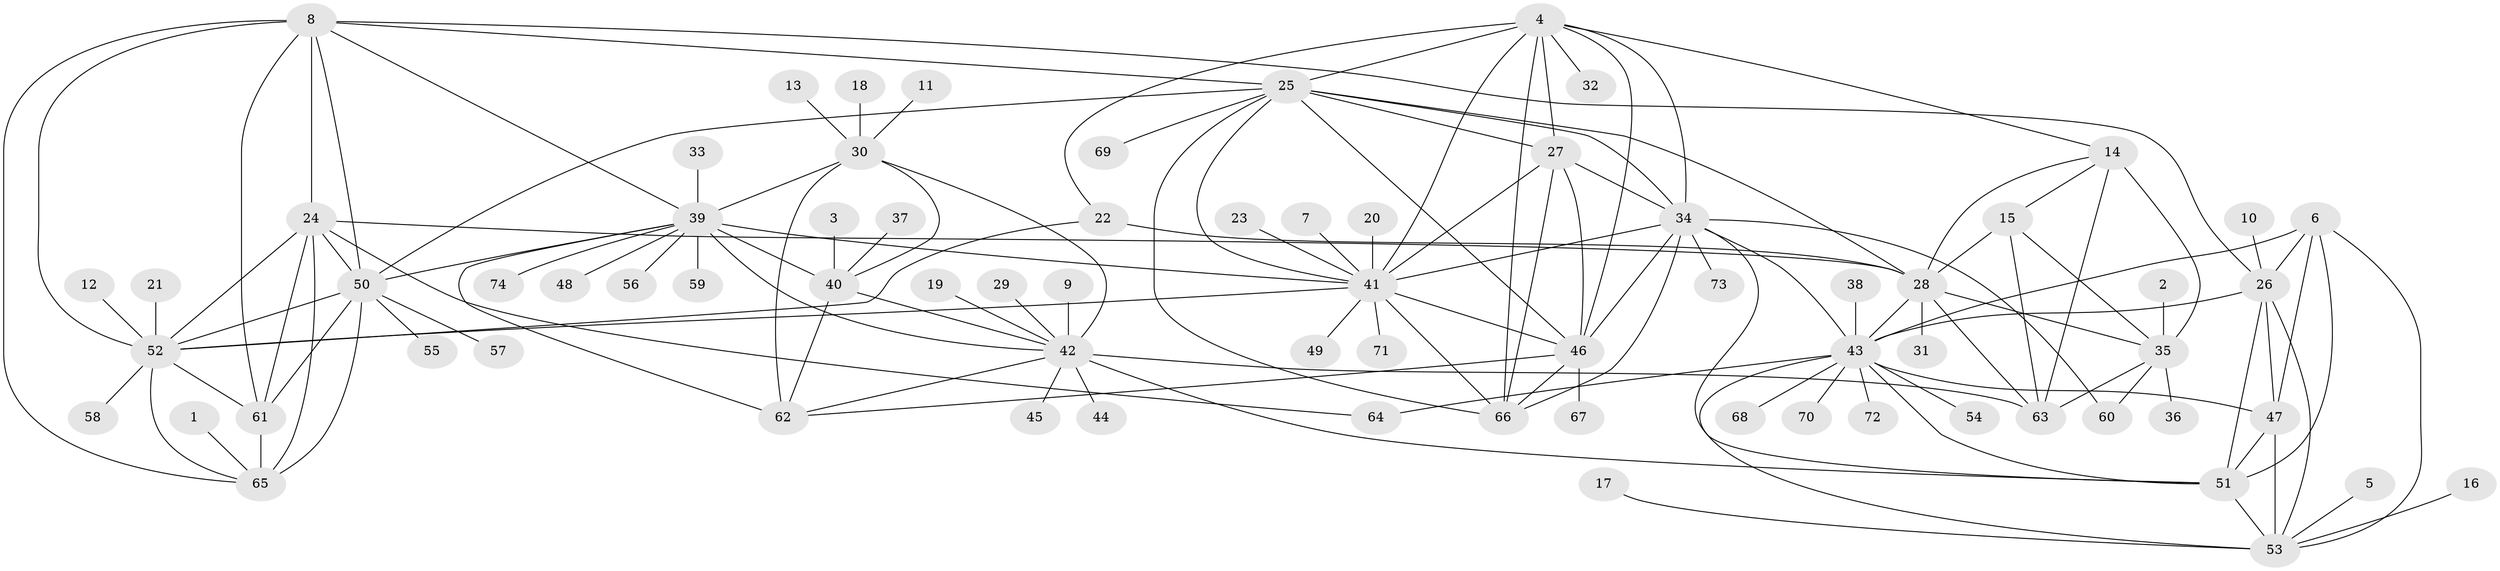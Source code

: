 // original degree distribution, {7: 0.06293706293706294, 8: 0.04895104895104895, 15: 0.006993006993006993, 14: 0.006993006993006993, 10: 0.04195804195804196, 6: 0.006993006993006993, 9: 0.013986013986013986, 12: 0.013986013986013986, 11: 0.02097902097902098, 13: 0.013986013986013986, 16: 0.006993006993006993, 1: 0.6153846153846154, 2: 0.0979020979020979, 3: 0.03496503496503497, 4: 0.006993006993006993}
// Generated by graph-tools (version 1.1) at 2025/26/03/09/25 03:26:46]
// undirected, 74 vertices, 136 edges
graph export_dot {
graph [start="1"]
  node [color=gray90,style=filled];
  1;
  2;
  3;
  4;
  5;
  6;
  7;
  8;
  9;
  10;
  11;
  12;
  13;
  14;
  15;
  16;
  17;
  18;
  19;
  20;
  21;
  22;
  23;
  24;
  25;
  26;
  27;
  28;
  29;
  30;
  31;
  32;
  33;
  34;
  35;
  36;
  37;
  38;
  39;
  40;
  41;
  42;
  43;
  44;
  45;
  46;
  47;
  48;
  49;
  50;
  51;
  52;
  53;
  54;
  55;
  56;
  57;
  58;
  59;
  60;
  61;
  62;
  63;
  64;
  65;
  66;
  67;
  68;
  69;
  70;
  71;
  72;
  73;
  74;
  1 -- 65 [weight=1.0];
  2 -- 35 [weight=1.0];
  3 -- 40 [weight=1.0];
  4 -- 14 [weight=1.0];
  4 -- 22 [weight=1.0];
  4 -- 25 [weight=1.0];
  4 -- 27 [weight=1.0];
  4 -- 32 [weight=1.0];
  4 -- 34 [weight=1.0];
  4 -- 41 [weight=1.0];
  4 -- 46 [weight=1.0];
  4 -- 66 [weight=1.0];
  5 -- 53 [weight=1.0];
  6 -- 26 [weight=1.0];
  6 -- 43 [weight=1.0];
  6 -- 47 [weight=2.0];
  6 -- 51 [weight=1.0];
  6 -- 53 [weight=1.0];
  7 -- 41 [weight=1.0];
  8 -- 24 [weight=1.0];
  8 -- 25 [weight=1.0];
  8 -- 26 [weight=1.0];
  8 -- 39 [weight=1.0];
  8 -- 50 [weight=1.0];
  8 -- 52 [weight=1.0];
  8 -- 61 [weight=1.0];
  8 -- 65 [weight=2.0];
  9 -- 42 [weight=1.0];
  10 -- 26 [weight=1.0];
  11 -- 30 [weight=1.0];
  12 -- 52 [weight=1.0];
  13 -- 30 [weight=1.0];
  14 -- 15 [weight=1.0];
  14 -- 28 [weight=1.0];
  14 -- 35 [weight=1.0];
  14 -- 63 [weight=3.0];
  15 -- 28 [weight=1.0];
  15 -- 35 [weight=1.0];
  15 -- 63 [weight=3.0];
  16 -- 53 [weight=1.0];
  17 -- 53 [weight=1.0];
  18 -- 30 [weight=1.0];
  19 -- 42 [weight=1.0];
  20 -- 41 [weight=1.0];
  21 -- 52 [weight=1.0];
  22 -- 28 [weight=1.0];
  22 -- 52 [weight=1.0];
  23 -- 41 [weight=1.0];
  24 -- 28 [weight=1.0];
  24 -- 50 [weight=1.0];
  24 -- 52 [weight=1.0];
  24 -- 61 [weight=1.0];
  24 -- 64 [weight=1.0];
  24 -- 65 [weight=2.0];
  25 -- 27 [weight=1.0];
  25 -- 28 [weight=1.0];
  25 -- 34 [weight=1.0];
  25 -- 41 [weight=1.0];
  25 -- 46 [weight=1.0];
  25 -- 50 [weight=1.0];
  25 -- 66 [weight=1.0];
  25 -- 69 [weight=1.0];
  26 -- 43 [weight=1.0];
  26 -- 47 [weight=2.0];
  26 -- 51 [weight=1.0];
  26 -- 53 [weight=1.0];
  27 -- 34 [weight=1.0];
  27 -- 41 [weight=1.0];
  27 -- 46 [weight=1.0];
  27 -- 66 [weight=1.0];
  28 -- 31 [weight=1.0];
  28 -- 35 [weight=1.0];
  28 -- 43 [weight=1.0];
  28 -- 63 [weight=3.0];
  29 -- 42 [weight=1.0];
  30 -- 39 [weight=3.0];
  30 -- 40 [weight=3.0];
  30 -- 42 [weight=3.0];
  30 -- 62 [weight=3.0];
  33 -- 39 [weight=1.0];
  34 -- 41 [weight=1.0];
  34 -- 43 [weight=1.0];
  34 -- 46 [weight=1.0];
  34 -- 51 [weight=1.0];
  34 -- 60 [weight=1.0];
  34 -- 66 [weight=1.0];
  34 -- 73 [weight=1.0];
  35 -- 36 [weight=1.0];
  35 -- 60 [weight=1.0];
  35 -- 63 [weight=3.0];
  37 -- 40 [weight=1.0];
  38 -- 43 [weight=1.0];
  39 -- 40 [weight=1.0];
  39 -- 41 [weight=1.0];
  39 -- 42 [weight=1.0];
  39 -- 48 [weight=1.0];
  39 -- 50 [weight=1.0];
  39 -- 56 [weight=1.0];
  39 -- 59 [weight=1.0];
  39 -- 62 [weight=1.0];
  39 -- 74 [weight=1.0];
  40 -- 42 [weight=1.0];
  40 -- 62 [weight=1.0];
  41 -- 46 [weight=1.0];
  41 -- 49 [weight=1.0];
  41 -- 52 [weight=1.0];
  41 -- 66 [weight=1.0];
  41 -- 71 [weight=1.0];
  42 -- 44 [weight=1.0];
  42 -- 45 [weight=1.0];
  42 -- 51 [weight=1.0];
  42 -- 62 [weight=1.0];
  42 -- 63 [weight=1.0];
  43 -- 47 [weight=2.0];
  43 -- 51 [weight=1.0];
  43 -- 53 [weight=1.0];
  43 -- 54 [weight=1.0];
  43 -- 64 [weight=1.0];
  43 -- 68 [weight=1.0];
  43 -- 70 [weight=1.0];
  43 -- 72 [weight=1.0];
  46 -- 62 [weight=1.0];
  46 -- 66 [weight=1.0];
  46 -- 67 [weight=1.0];
  47 -- 51 [weight=2.0];
  47 -- 53 [weight=2.0];
  50 -- 52 [weight=1.0];
  50 -- 55 [weight=1.0];
  50 -- 57 [weight=1.0];
  50 -- 61 [weight=1.0];
  50 -- 65 [weight=2.0];
  51 -- 53 [weight=1.0];
  52 -- 58 [weight=1.0];
  52 -- 61 [weight=1.0];
  52 -- 65 [weight=2.0];
  61 -- 65 [weight=2.0];
}
